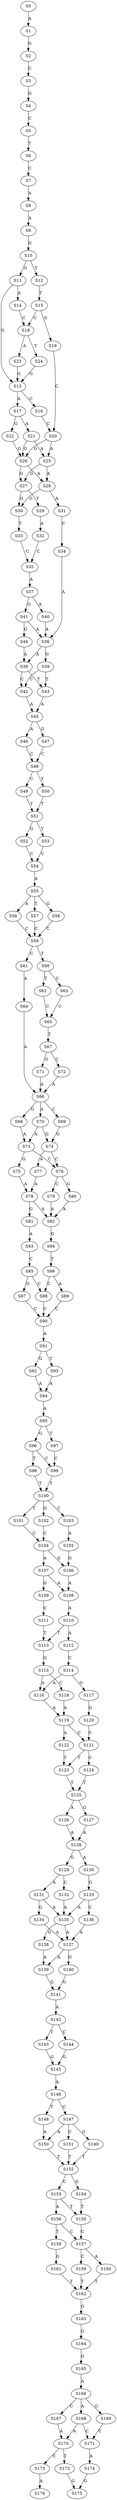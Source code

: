 strict digraph  {
	S0 -> S1 [ label = A ];
	S1 -> S2 [ label = G ];
	S2 -> S3 [ label = C ];
	S3 -> S4 [ label = G ];
	S4 -> S5 [ label = C ];
	S5 -> S6 [ label = T ];
	S6 -> S7 [ label = C ];
	S7 -> S8 [ label = A ];
	S8 -> S9 [ label = A ];
	S9 -> S10 [ label = G ];
	S10 -> S11 [ label = G ];
	S10 -> S12 [ label = T ];
	S11 -> S13 [ label = G ];
	S11 -> S14 [ label = A ];
	S12 -> S15 [ label = T ];
	S13 -> S16 [ label = C ];
	S13 -> S17 [ label = A ];
	S14 -> S18 [ label = C ];
	S15 -> S18 [ label = C ];
	S15 -> S19 [ label = G ];
	S16 -> S20 [ label = C ];
	S17 -> S21 [ label = A ];
	S17 -> S22 [ label = G ];
	S18 -> S23 [ label = A ];
	S18 -> S24 [ label = T ];
	S19 -> S20 [ label = C ];
	S20 -> S25 [ label = A ];
	S20 -> S26 [ label = G ];
	S21 -> S26 [ label = G ];
	S21 -> S25 [ label = A ];
	S22 -> S26 [ label = G ];
	S23 -> S13 [ label = G ];
	S24 -> S13 [ label = G ];
	S25 -> S27 [ label = G ];
	S25 -> S28 [ label = A ];
	S26 -> S28 [ label = A ];
	S26 -> S27 [ label = G ];
	S27 -> S29 [ label = T ];
	S27 -> S30 [ label = G ];
	S28 -> S31 [ label = A ];
	S28 -> S30 [ label = G ];
	S29 -> S32 [ label = A ];
	S30 -> S33 [ label = T ];
	S31 -> S34 [ label = C ];
	S32 -> S35 [ label = C ];
	S33 -> S35 [ label = C ];
	S34 -> S36 [ label = A ];
	S35 -> S37 [ label = A ];
	S36 -> S38 [ label = A ];
	S36 -> S39 [ label = G ];
	S37 -> S40 [ label = A ];
	S37 -> S41 [ label = G ];
	S38 -> S42 [ label = C ];
	S38 -> S43 [ label = T ];
	S39 -> S42 [ label = C ];
	S39 -> S43 [ label = T ];
	S40 -> S36 [ label = A ];
	S41 -> S44 [ label = G ];
	S41 -> S36 [ label = A ];
	S42 -> S45 [ label = A ];
	S43 -> S45 [ label = A ];
	S44 -> S38 [ label = A ];
	S45 -> S46 [ label = A ];
	S45 -> S47 [ label = G ];
	S46 -> S48 [ label = C ];
	S47 -> S48 [ label = C ];
	S48 -> S49 [ label = C ];
	S48 -> S50 [ label = T ];
	S49 -> S51 [ label = T ];
	S50 -> S51 [ label = T ];
	S51 -> S52 [ label = G ];
	S51 -> S53 [ label = T ];
	S52 -> S54 [ label = C ];
	S53 -> S54 [ label = C ];
	S54 -> S55 [ label = A ];
	S55 -> S56 [ label = A ];
	S55 -> S57 [ label = T ];
	S55 -> S58 [ label = G ];
	S56 -> S59 [ label = C ];
	S57 -> S59 [ label = C ];
	S58 -> S59 [ label = C ];
	S59 -> S60 [ label = T ];
	S59 -> S61 [ label = C ];
	S60 -> S62 [ label = T ];
	S60 -> S63 [ label = C ];
	S61 -> S64 [ label = A ];
	S62 -> S65 [ label = C ];
	S63 -> S65 [ label = C ];
	S64 -> S66 [ label = A ];
	S65 -> S67 [ label = T ];
	S66 -> S68 [ label = G ];
	S66 -> S69 [ label = C ];
	S66 -> S70 [ label = A ];
	S67 -> S71 [ label = G ];
	S67 -> S72 [ label = C ];
	S68 -> S73 [ label = A ];
	S69 -> S74 [ label = G ];
	S70 -> S74 [ label = G ];
	S70 -> S73 [ label = A ];
	S71 -> S66 [ label = A ];
	S72 -> S66 [ label = A ];
	S73 -> S75 [ label = G ];
	S73 -> S76 [ label = C ];
	S74 -> S76 [ label = C ];
	S74 -> S77 [ label = A ];
	S75 -> S78 [ label = A ];
	S76 -> S79 [ label = C ];
	S76 -> S80 [ label = G ];
	S77 -> S78 [ label = A ];
	S78 -> S81 [ label = G ];
	S78 -> S82 [ label = A ];
	S79 -> S82 [ label = A ];
	S80 -> S82 [ label = A ];
	S81 -> S83 [ label = A ];
	S82 -> S84 [ label = G ];
	S83 -> S85 [ label = C ];
	S84 -> S86 [ label = T ];
	S85 -> S87 [ label = G ];
	S85 -> S88 [ label = C ];
	S86 -> S88 [ label = C ];
	S86 -> S89 [ label = A ];
	S87 -> S90 [ label = C ];
	S88 -> S90 [ label = C ];
	S89 -> S90 [ label = C ];
	S90 -> S91 [ label = A ];
	S91 -> S92 [ label = G ];
	S91 -> S93 [ label = T ];
	S92 -> S94 [ label = A ];
	S93 -> S94 [ label = A ];
	S94 -> S95 [ label = A ];
	S95 -> S96 [ label = G ];
	S95 -> S97 [ label = T ];
	S96 -> S98 [ label = T ];
	S96 -> S99 [ label = C ];
	S97 -> S99 [ label = C ];
	S98 -> S100 [ label = T ];
	S99 -> S100 [ label = T ];
	S100 -> S101 [ label = T ];
	S100 -> S102 [ label = G ];
	S100 -> S103 [ label = C ];
	S101 -> S104 [ label = C ];
	S102 -> S104 [ label = C ];
	S103 -> S105 [ label = A ];
	S104 -> S106 [ label = G ];
	S104 -> S107 [ label = A ];
	S105 -> S106 [ label = G ];
	S106 -> S108 [ label = A ];
	S107 -> S108 [ label = A ];
	S107 -> S109 [ label = G ];
	S108 -> S110 [ label = A ];
	S109 -> S111 [ label = C ];
	S110 -> S112 [ label = A ];
	S110 -> S113 [ label = T ];
	S111 -> S113 [ label = T ];
	S112 -> S114 [ label = C ];
	S113 -> S115 [ label = G ];
	S114 -> S116 [ label = A ];
	S114 -> S117 [ label = G ];
	S115 -> S116 [ label = A ];
	S115 -> S118 [ label = C ];
	S116 -> S119 [ label = A ];
	S117 -> S120 [ label = G ];
	S118 -> S119 [ label = A ];
	S119 -> S121 [ label = C ];
	S119 -> S122 [ label = A ];
	S120 -> S121 [ label = C ];
	S121 -> S123 [ label = T ];
	S121 -> S124 [ label = C ];
	S122 -> S123 [ label = T ];
	S123 -> S125 [ label = T ];
	S124 -> S125 [ label = T ];
	S125 -> S126 [ label = A ];
	S125 -> S127 [ label = G ];
	S126 -> S128 [ label = A ];
	S127 -> S128 [ label = A ];
	S128 -> S129 [ label = G ];
	S128 -> S130 [ label = A ];
	S129 -> S131 [ label = A ];
	S129 -> S132 [ label = C ];
	S130 -> S133 [ label = G ];
	S131 -> S134 [ label = G ];
	S131 -> S135 [ label = A ];
	S132 -> S135 [ label = A ];
	S133 -> S135 [ label = A ];
	S133 -> S136 [ label = C ];
	S134 -> S137 [ label = A ];
	S135 -> S138 [ label = G ];
	S135 -> S137 [ label = A ];
	S136 -> S137 [ label = A ];
	S137 -> S139 [ label = A ];
	S137 -> S140 [ label = G ];
	S138 -> S139 [ label = A ];
	S139 -> S141 [ label = G ];
	S140 -> S141 [ label = G ];
	S141 -> S142 [ label = A ];
	S142 -> S143 [ label = T ];
	S142 -> S144 [ label = C ];
	S143 -> S145 [ label = G ];
	S144 -> S145 [ label = G ];
	S145 -> S146 [ label = A ];
	S146 -> S147 [ label = C ];
	S146 -> S148 [ label = T ];
	S147 -> S149 [ label = G ];
	S147 -> S150 [ label = A ];
	S147 -> S151 [ label = C ];
	S148 -> S150 [ label = A ];
	S149 -> S152 [ label = T ];
	S150 -> S152 [ label = T ];
	S151 -> S152 [ label = T ];
	S152 -> S153 [ label = C ];
	S152 -> S154 [ label = G ];
	S153 -> S155 [ label = T ];
	S153 -> S156 [ label = A ];
	S154 -> S155 [ label = T ];
	S155 -> S157 [ label = C ];
	S156 -> S158 [ label = T ];
	S156 -> S157 [ label = C ];
	S157 -> S159 [ label = C ];
	S157 -> S160 [ label = A ];
	S158 -> S161 [ label = G ];
	S159 -> S162 [ label = T ];
	S160 -> S162 [ label = T ];
	S161 -> S162 [ label = T ];
	S162 -> S163 [ label = G ];
	S163 -> S164 [ label = G ];
	S164 -> S165 [ label = G ];
	S165 -> S166 [ label = A ];
	S166 -> S167 [ label = C ];
	S166 -> S168 [ label = A ];
	S166 -> S169 [ label = G ];
	S167 -> S170 [ label = A ];
	S168 -> S171 [ label = C ];
	S168 -> S170 [ label = A ];
	S169 -> S171 [ label = C ];
	S170 -> S172 [ label = T ];
	S170 -> S173 [ label = C ];
	S171 -> S174 [ label = A ];
	S172 -> S175 [ label = G ];
	S173 -> S176 [ label = A ];
	S174 -> S175 [ label = G ];
}
